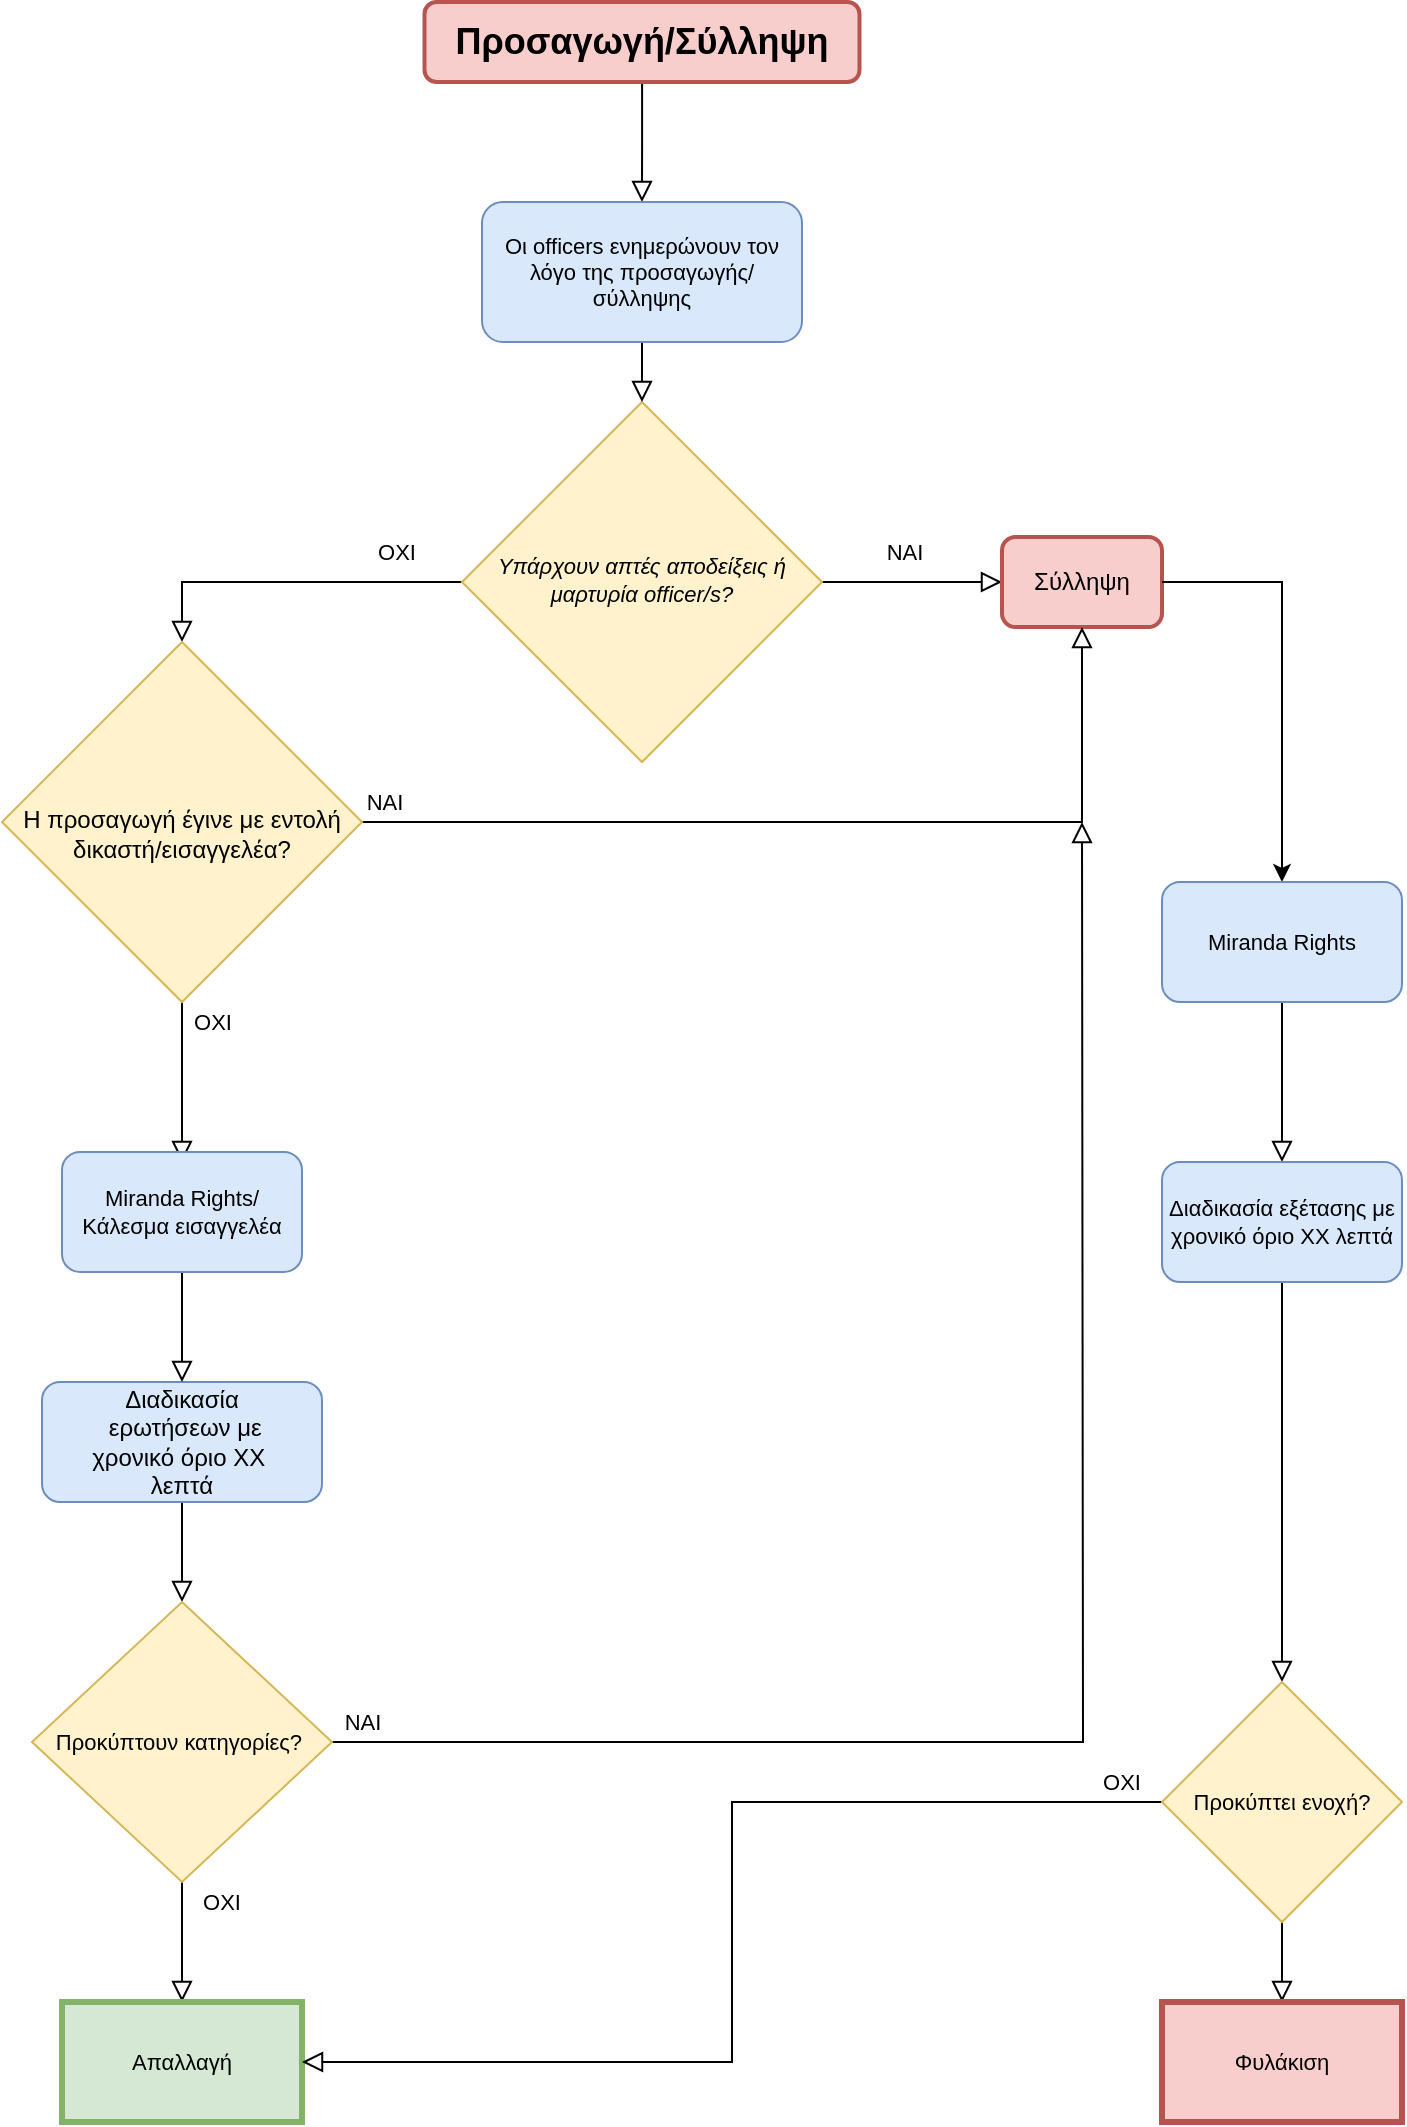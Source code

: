 <mxfile version="13.6.2" type="github">
  <diagram id="C5RBs43oDa-KdzZeNtuy" name="Page-1">
    <mxGraphModel dx="1382" dy="802" grid="1" gridSize="10" guides="1" tooltips="1" connect="1" arrows="1" fold="1" page="1" pageScale="1" pageWidth="827" pageHeight="1169" math="0" shadow="0">
      <root>
        <mxCell id="WIyWlLk6GJQsqaUBKTNV-0" />
        <mxCell id="WIyWlLk6GJQsqaUBKTNV-1" parent="WIyWlLk6GJQsqaUBKTNV-0" />
        <mxCell id="WIyWlLk6GJQsqaUBKTNV-2" value="" style="rounded=0;html=1;jettySize=auto;orthogonalLoop=1;fontSize=11;endArrow=block;endFill=0;endSize=8;strokeWidth=1;shadow=0;labelBackgroundColor=none;edgeStyle=orthogonalEdgeStyle;entryX=0.5;entryY=0;entryDx=0;entryDy=0;" parent="WIyWlLk6GJQsqaUBKTNV-1" source="WIyWlLk6GJQsqaUBKTNV-3" target="_Fll-ZyYNeDKifbI595s-1" edge="1">
          <mxGeometry relative="1" as="geometry">
            <Array as="points" />
          </mxGeometry>
        </mxCell>
        <mxCell id="WIyWlLk6GJQsqaUBKTNV-3" value="&lt;span style=&quot;font-size: 18px&quot;&gt;&lt;b&gt;Προσαγωγή/&lt;/b&gt;&lt;/span&gt;&lt;span style=&quot;font-size: 18px&quot;&gt;&lt;b&gt;Σύλληψη&lt;/b&gt;&lt;/span&gt;" style="rounded=1;whiteSpace=wrap;html=1;fontSize=12;glass=0;strokeWidth=2;shadow=0;fillColor=#f8cecc;strokeColor=#b85450;" parent="WIyWlLk6GJQsqaUBKTNV-1" vertex="1">
          <mxGeometry x="261.25" y="10" width="217.5" height="40" as="geometry" />
        </mxCell>
        <mxCell id="WIyWlLk6GJQsqaUBKTNV-4" value="ΝΑΙ" style="rounded=0;html=1;jettySize=auto;orthogonalLoop=1;fontSize=11;endArrow=block;endFill=0;endSize=8;strokeWidth=1;shadow=0;labelBackgroundColor=none;edgeStyle=orthogonalEdgeStyle;entryX=0;entryY=0.5;entryDx=0;entryDy=0;" parent="WIyWlLk6GJQsqaUBKTNV-1" source="WIyWlLk6GJQsqaUBKTNV-6" target="_Fll-ZyYNeDKifbI595s-3" edge="1">
          <mxGeometry x="-0.103" y="15" relative="1" as="geometry">
            <mxPoint as="offset" />
            <mxPoint x="510" y="400" as="targetPoint" />
          </mxGeometry>
        </mxCell>
        <mxCell id="WIyWlLk6GJQsqaUBKTNV-5" value="ΟΧΙ" style="edgeStyle=orthogonalEdgeStyle;rounded=0;html=1;jettySize=auto;orthogonalLoop=1;fontSize=11;endArrow=block;endFill=0;endSize=8;strokeWidth=1;shadow=0;labelBackgroundColor=none;" parent="WIyWlLk6GJQsqaUBKTNV-1" source="WIyWlLk6GJQsqaUBKTNV-6" target="_Fll-ZyYNeDKifbI595s-10" edge="1">
          <mxGeometry x="-0.609" y="-15" relative="1" as="geometry">
            <mxPoint as="offset" />
            <mxPoint x="220" y="325" as="targetPoint" />
            <Array as="points">
              <mxPoint x="140" y="300" />
            </Array>
          </mxGeometry>
        </mxCell>
        <mxCell id="WIyWlLk6GJQsqaUBKTNV-6" value="Υπάρχουν απτές αποδείξεις ή μαρτυρία officer/s?" style="rhombus;whiteSpace=wrap;html=1;shadow=0;fontFamily=Helvetica;fontSize=11;align=center;strokeWidth=1;spacing=6;spacingTop=-3;horizontal=1;verticalAlign=middle;fontStyle=2;spacingLeft=0;fillColor=#fff2cc;strokeColor=#d6b656;" parent="WIyWlLk6GJQsqaUBKTNV-1" vertex="1">
          <mxGeometry x="280" y="210" width="180" height="180" as="geometry" />
        </mxCell>
        <mxCell id="_Fll-ZyYNeDKifbI595s-5" value="" style="edgeStyle=orthogonalEdgeStyle;rounded=0;orthogonalLoop=1;jettySize=auto;html=1;endArrow=block;endFill=0;endSize=8;" edge="1" parent="WIyWlLk6GJQsqaUBKTNV-1" source="_Fll-ZyYNeDKifbI595s-1" target="WIyWlLk6GJQsqaUBKTNV-6">
          <mxGeometry relative="1" as="geometry" />
        </mxCell>
        <mxCell id="_Fll-ZyYNeDKifbI595s-1" value="Οι officers ενημερώνουν τον λόγο της προσαγωγής/σύλληψης" style="rounded=1;whiteSpace=wrap;html=1;fontSize=11;fillColor=#dae8fc;strokeColor=#6c8ebf;" vertex="1" parent="WIyWlLk6GJQsqaUBKTNV-1">
          <mxGeometry x="290" y="110" width="160" height="70" as="geometry" />
        </mxCell>
        <mxCell id="_Fll-ZyYNeDKifbI595s-3" value="Σύλληψη" style="rounded=1;whiteSpace=wrap;html=1;strokeWidth=2;fillColor=#f8cecc;strokeColor=#b85450;shadow=0;glass=0;sketch=0;" vertex="1" parent="WIyWlLk6GJQsqaUBKTNV-1">
          <mxGeometry x="550" y="277.5" width="80" height="45" as="geometry" />
        </mxCell>
        <mxCell id="_Fll-ZyYNeDKifbI595s-14" value="" style="edgeStyle=orthogonalEdgeStyle;rounded=0;orthogonalLoop=1;jettySize=auto;html=1;endArrow=block;endFill=0;endSize=8;fontSize=11;entryX=0.5;entryY=1;entryDx=0;entryDy=0;" edge="1" parent="WIyWlLk6GJQsqaUBKTNV-1" source="_Fll-ZyYNeDKifbI595s-10" target="_Fll-ZyYNeDKifbI595s-3">
          <mxGeometry relative="1" as="geometry">
            <mxPoint x="410" y="420" as="targetPoint" />
            <Array as="points">
              <mxPoint x="590" y="420" />
            </Array>
          </mxGeometry>
        </mxCell>
        <mxCell id="_Fll-ZyYNeDKifbI595s-16" value="ΝΑΙ" style="edgeLabel;html=1;align=center;verticalAlign=middle;resizable=0;points=[];fontSize=11;" vertex="1" connectable="0" parent="_Fll-ZyYNeDKifbI595s-14">
          <mxGeometry x="-0.536" relative="1" as="geometry">
            <mxPoint x="-95" y="-10" as="offset" />
          </mxGeometry>
        </mxCell>
        <mxCell id="_Fll-ZyYNeDKifbI595s-23" value="" style="edgeStyle=orthogonalEdgeStyle;rounded=0;orthogonalLoop=1;jettySize=auto;html=1;endArrow=block;endFill=0;endSize=8;fontSize=11;" edge="1" parent="WIyWlLk6GJQsqaUBKTNV-1" source="_Fll-ZyYNeDKifbI595s-10">
          <mxGeometry relative="1" as="geometry">
            <mxPoint x="140" y="590" as="targetPoint" />
          </mxGeometry>
        </mxCell>
        <mxCell id="_Fll-ZyYNeDKifbI595s-10" value="&lt;div&gt;&lt;span&gt;Η προσαγωγή έγινε με εντολή δικαστή/εισαγγελέα?&lt;/span&gt;&lt;/div&gt;" style="rhombus;whiteSpace=wrap;html=1;rounded=0;fillColor=#fff2cc;align=center;strokeWidth=1;spacingTop=11;strokeColor=#d6b656;" vertex="1" parent="WIyWlLk6GJQsqaUBKTNV-1">
          <mxGeometry x="50" y="330" width="180" height="180" as="geometry" />
        </mxCell>
        <mxCell id="_Fll-ZyYNeDKifbI595s-26" value="" style="edgeStyle=orthogonalEdgeStyle;rounded=0;orthogonalLoop=1;jettySize=auto;html=1;endArrow=block;endFill=0;endSize=8;fontSize=11;" edge="1" parent="WIyWlLk6GJQsqaUBKTNV-1" source="_Fll-ZyYNeDKifbI595s-24" target="_Fll-ZyYNeDKifbI595s-25">
          <mxGeometry relative="1" as="geometry" />
        </mxCell>
        <mxCell id="_Fll-ZyYNeDKifbI595s-24" value="&lt;span style=&quot;font-size: 12px&quot;&gt;Διαδικασία&lt;/span&gt;&lt;div style=&quot;font-size: 12px&quot;&gt;&amp;nbsp;ερωτήσεων&amp;nbsp;με χρονικό&amp;nbsp;όριο&amp;nbsp;ΧΧ&amp;nbsp;&lt;/div&gt;&lt;span style=&quot;font-size: 12px&quot;&gt;λεπτά&lt;/span&gt;" style="rounded=1;whiteSpace=wrap;html=1;strokeWidth=1;fillColor=#dae8fc;fontSize=11;strokeColor=#6c8ebf;" vertex="1" parent="WIyWlLk6GJQsqaUBKTNV-1">
          <mxGeometry x="70" y="700" width="140" height="60" as="geometry" />
        </mxCell>
        <mxCell id="_Fll-ZyYNeDKifbI595s-30" value="" style="edgeStyle=orthogonalEdgeStyle;rounded=0;orthogonalLoop=1;jettySize=auto;html=1;endArrow=block;endFill=0;endSize=8;fontSize=11;" edge="1" parent="WIyWlLk6GJQsqaUBKTNV-1" source="_Fll-ZyYNeDKifbI595s-25" target="_Fll-ZyYNeDKifbI595s-29">
          <mxGeometry relative="1" as="geometry" />
        </mxCell>
        <mxCell id="_Fll-ZyYNeDKifbI595s-36" style="edgeStyle=orthogonalEdgeStyle;rounded=0;orthogonalLoop=1;jettySize=auto;html=1;exitX=1;exitY=0.5;exitDx=0;exitDy=0;endArrow=block;endFill=0;endSize=8;strokeColor=#000000;fontSize=11;" edge="1" parent="WIyWlLk6GJQsqaUBKTNV-1" source="_Fll-ZyYNeDKifbI595s-25">
          <mxGeometry relative="1" as="geometry">
            <mxPoint x="590" y="420" as="targetPoint" />
          </mxGeometry>
        </mxCell>
        <mxCell id="_Fll-ZyYNeDKifbI595s-25" value="Προκύπτουν κατηγορίες?&amp;nbsp;" style="rhombus;whiteSpace=wrap;html=1;rounded=0;fontSize=11;strokeWidth=1;fillColor=#fff2cc;strokeColor=#d6b656;" vertex="1" parent="WIyWlLk6GJQsqaUBKTNV-1">
          <mxGeometry x="65" y="810" width="150" height="140" as="geometry" />
        </mxCell>
        <mxCell id="_Fll-ZyYNeDKifbI595s-28" value="ΝΑΙ" style="text;html=1;align=center;verticalAlign=middle;resizable=0;points=[];autosize=1;fontSize=11;" vertex="1" parent="WIyWlLk6GJQsqaUBKTNV-1">
          <mxGeometry x="215" y="860" width="30" height="20" as="geometry" />
        </mxCell>
        <mxCell id="_Fll-ZyYNeDKifbI595s-29" value="Απαλλαγή" style="whiteSpace=wrap;html=1;rounded=0;fontSize=11;strokeWidth=3;fillColor=#d5e8d4;strokeColor=#82b366;" vertex="1" parent="WIyWlLk6GJQsqaUBKTNV-1">
          <mxGeometry x="80" y="1010" width="120" height="60" as="geometry" />
        </mxCell>
        <mxCell id="_Fll-ZyYNeDKifbI595s-34" value="" style="edgeStyle=orthogonalEdgeStyle;rounded=0;orthogonalLoop=1;jettySize=auto;html=1;endArrow=block;endFill=0;endSize=8;strokeColor=#000000;fontSize=11;" edge="1" parent="WIyWlLk6GJQsqaUBKTNV-1" source="_Fll-ZyYNeDKifbI595s-31" target="_Fll-ZyYNeDKifbI595s-24">
          <mxGeometry relative="1" as="geometry" />
        </mxCell>
        <mxCell id="_Fll-ZyYNeDKifbI595s-31" value="Miranda Rights/ Κάλεσμα εισαγγελέα" style="rounded=1;whiteSpace=wrap;html=1;strokeWidth=1;fillColor=#dae8fc;fontSize=11;strokeColor=#6c8ebf;" vertex="1" parent="WIyWlLk6GJQsqaUBKTNV-1">
          <mxGeometry x="80" y="585" width="120" height="60" as="geometry" />
        </mxCell>
        <mxCell id="_Fll-ZyYNeDKifbI595s-32" value="ΟΧΙ" style="text;html=1;align=center;verticalAlign=middle;resizable=0;points=[];autosize=1;fontSize=11;" vertex="1" parent="WIyWlLk6GJQsqaUBKTNV-1">
          <mxGeometry x="140" y="510" width="30" height="20" as="geometry" />
        </mxCell>
        <mxCell id="_Fll-ZyYNeDKifbI595s-33" value="" style="endArrow=classic;html=1;fontSize=11;exitX=1;exitY=0.5;exitDx=0;exitDy=0;rounded=0;" edge="1" parent="WIyWlLk6GJQsqaUBKTNV-1" source="_Fll-ZyYNeDKifbI595s-3" target="_Fll-ZyYNeDKifbI595s-35">
          <mxGeometry width="50" height="50" relative="1" as="geometry">
            <mxPoint x="320" y="700" as="sourcePoint" />
            <mxPoint x="370" y="650" as="targetPoint" />
            <Array as="points">
              <mxPoint x="690" y="300" />
            </Array>
          </mxGeometry>
        </mxCell>
        <mxCell id="_Fll-ZyYNeDKifbI595s-39" value="" style="edgeStyle=orthogonalEdgeStyle;rounded=0;orthogonalLoop=1;jettySize=auto;html=1;endArrow=block;endFill=0;endSize=8;strokeColor=#000000;fontSize=11;" edge="1" parent="WIyWlLk6GJQsqaUBKTNV-1" source="_Fll-ZyYNeDKifbI595s-35" target="_Fll-ZyYNeDKifbI595s-38">
          <mxGeometry relative="1" as="geometry" />
        </mxCell>
        <mxCell id="_Fll-ZyYNeDKifbI595s-35" value="Miranda Rights" style="rounded=1;whiteSpace=wrap;html=1;strokeWidth=1;fillColor=#dae8fc;fontSize=11;strokeColor=#6c8ebf;" vertex="1" parent="WIyWlLk6GJQsqaUBKTNV-1">
          <mxGeometry x="630" y="450" width="120" height="60" as="geometry" />
        </mxCell>
        <mxCell id="_Fll-ZyYNeDKifbI595s-37" value="ΟΧΙ" style="text;html=1;strokeColor=none;fillColor=none;align=center;verticalAlign=middle;whiteSpace=wrap;rounded=0;shadow=0;glass=0;sketch=0;fontSize=11;" vertex="1" parent="WIyWlLk6GJQsqaUBKTNV-1">
          <mxGeometry x="140" y="950" width="40" height="20" as="geometry" />
        </mxCell>
        <mxCell id="_Fll-ZyYNeDKifbI595s-41" value="" style="edgeStyle=orthogonalEdgeStyle;rounded=0;orthogonalLoop=1;jettySize=auto;html=1;endArrow=block;endFill=0;endSize=8;strokeColor=#000000;fontSize=11;" edge="1" parent="WIyWlLk6GJQsqaUBKTNV-1" source="_Fll-ZyYNeDKifbI595s-38" target="_Fll-ZyYNeDKifbI595s-40">
          <mxGeometry relative="1" as="geometry" />
        </mxCell>
        <mxCell id="_Fll-ZyYNeDKifbI595s-38" value="Διαδικασία εξέτασης με χρονικό όριο ΧΧ λεπτά" style="whiteSpace=wrap;html=1;rounded=1;fontSize=11;strokeColor=#6c8ebf;strokeWidth=1;fillColor=#dae8fc;" vertex="1" parent="WIyWlLk6GJQsqaUBKTNV-1">
          <mxGeometry x="630" y="590" width="120" height="60" as="geometry" />
        </mxCell>
        <mxCell id="_Fll-ZyYNeDKifbI595s-42" style="edgeStyle=orthogonalEdgeStyle;rounded=0;orthogonalLoop=1;jettySize=auto;html=1;exitX=0;exitY=0.5;exitDx=0;exitDy=0;entryX=1;entryY=0.5;entryDx=0;entryDy=0;endArrow=block;endFill=0;endSize=8;strokeColor=#000000;fontSize=11;" edge="1" parent="WIyWlLk6GJQsqaUBKTNV-1" source="_Fll-ZyYNeDKifbI595s-40" target="_Fll-ZyYNeDKifbI595s-29">
          <mxGeometry relative="1" as="geometry" />
        </mxCell>
        <mxCell id="_Fll-ZyYNeDKifbI595s-45" value="" style="edgeStyle=orthogonalEdgeStyle;rounded=0;orthogonalLoop=1;jettySize=auto;html=1;endArrow=block;endFill=0;endSize=8;strokeColor=#000000;fontSize=11;" edge="1" parent="WIyWlLk6GJQsqaUBKTNV-1" source="_Fll-ZyYNeDKifbI595s-40" target="_Fll-ZyYNeDKifbI595s-44">
          <mxGeometry relative="1" as="geometry" />
        </mxCell>
        <mxCell id="_Fll-ZyYNeDKifbI595s-40" value="Προκύπτει ενοχή?" style="rhombus;whiteSpace=wrap;html=1;rounded=0;fontSize=11;strokeColor=#d6b656;strokeWidth=1;fillColor=#fff2cc;" vertex="1" parent="WIyWlLk6GJQsqaUBKTNV-1">
          <mxGeometry x="630" y="850" width="120" height="120" as="geometry" />
        </mxCell>
        <mxCell id="_Fll-ZyYNeDKifbI595s-43" value="ΟΧΙ" style="text;html=1;strokeColor=none;fillColor=none;align=center;verticalAlign=middle;whiteSpace=wrap;rounded=0;shadow=0;glass=0;sketch=0;fontSize=11;" vertex="1" parent="WIyWlLk6GJQsqaUBKTNV-1">
          <mxGeometry x="590" y="890" width="40" height="20" as="geometry" />
        </mxCell>
        <mxCell id="_Fll-ZyYNeDKifbI595s-44" value="Φυλάκιση" style="whiteSpace=wrap;html=1;rounded=0;fontSize=11;strokeColor=#b85450;strokeWidth=3;fillColor=#f8cecc;" vertex="1" parent="WIyWlLk6GJQsqaUBKTNV-1">
          <mxGeometry x="630" y="1010" width="120" height="60" as="geometry" />
        </mxCell>
      </root>
    </mxGraphModel>
  </diagram>
</mxfile>
